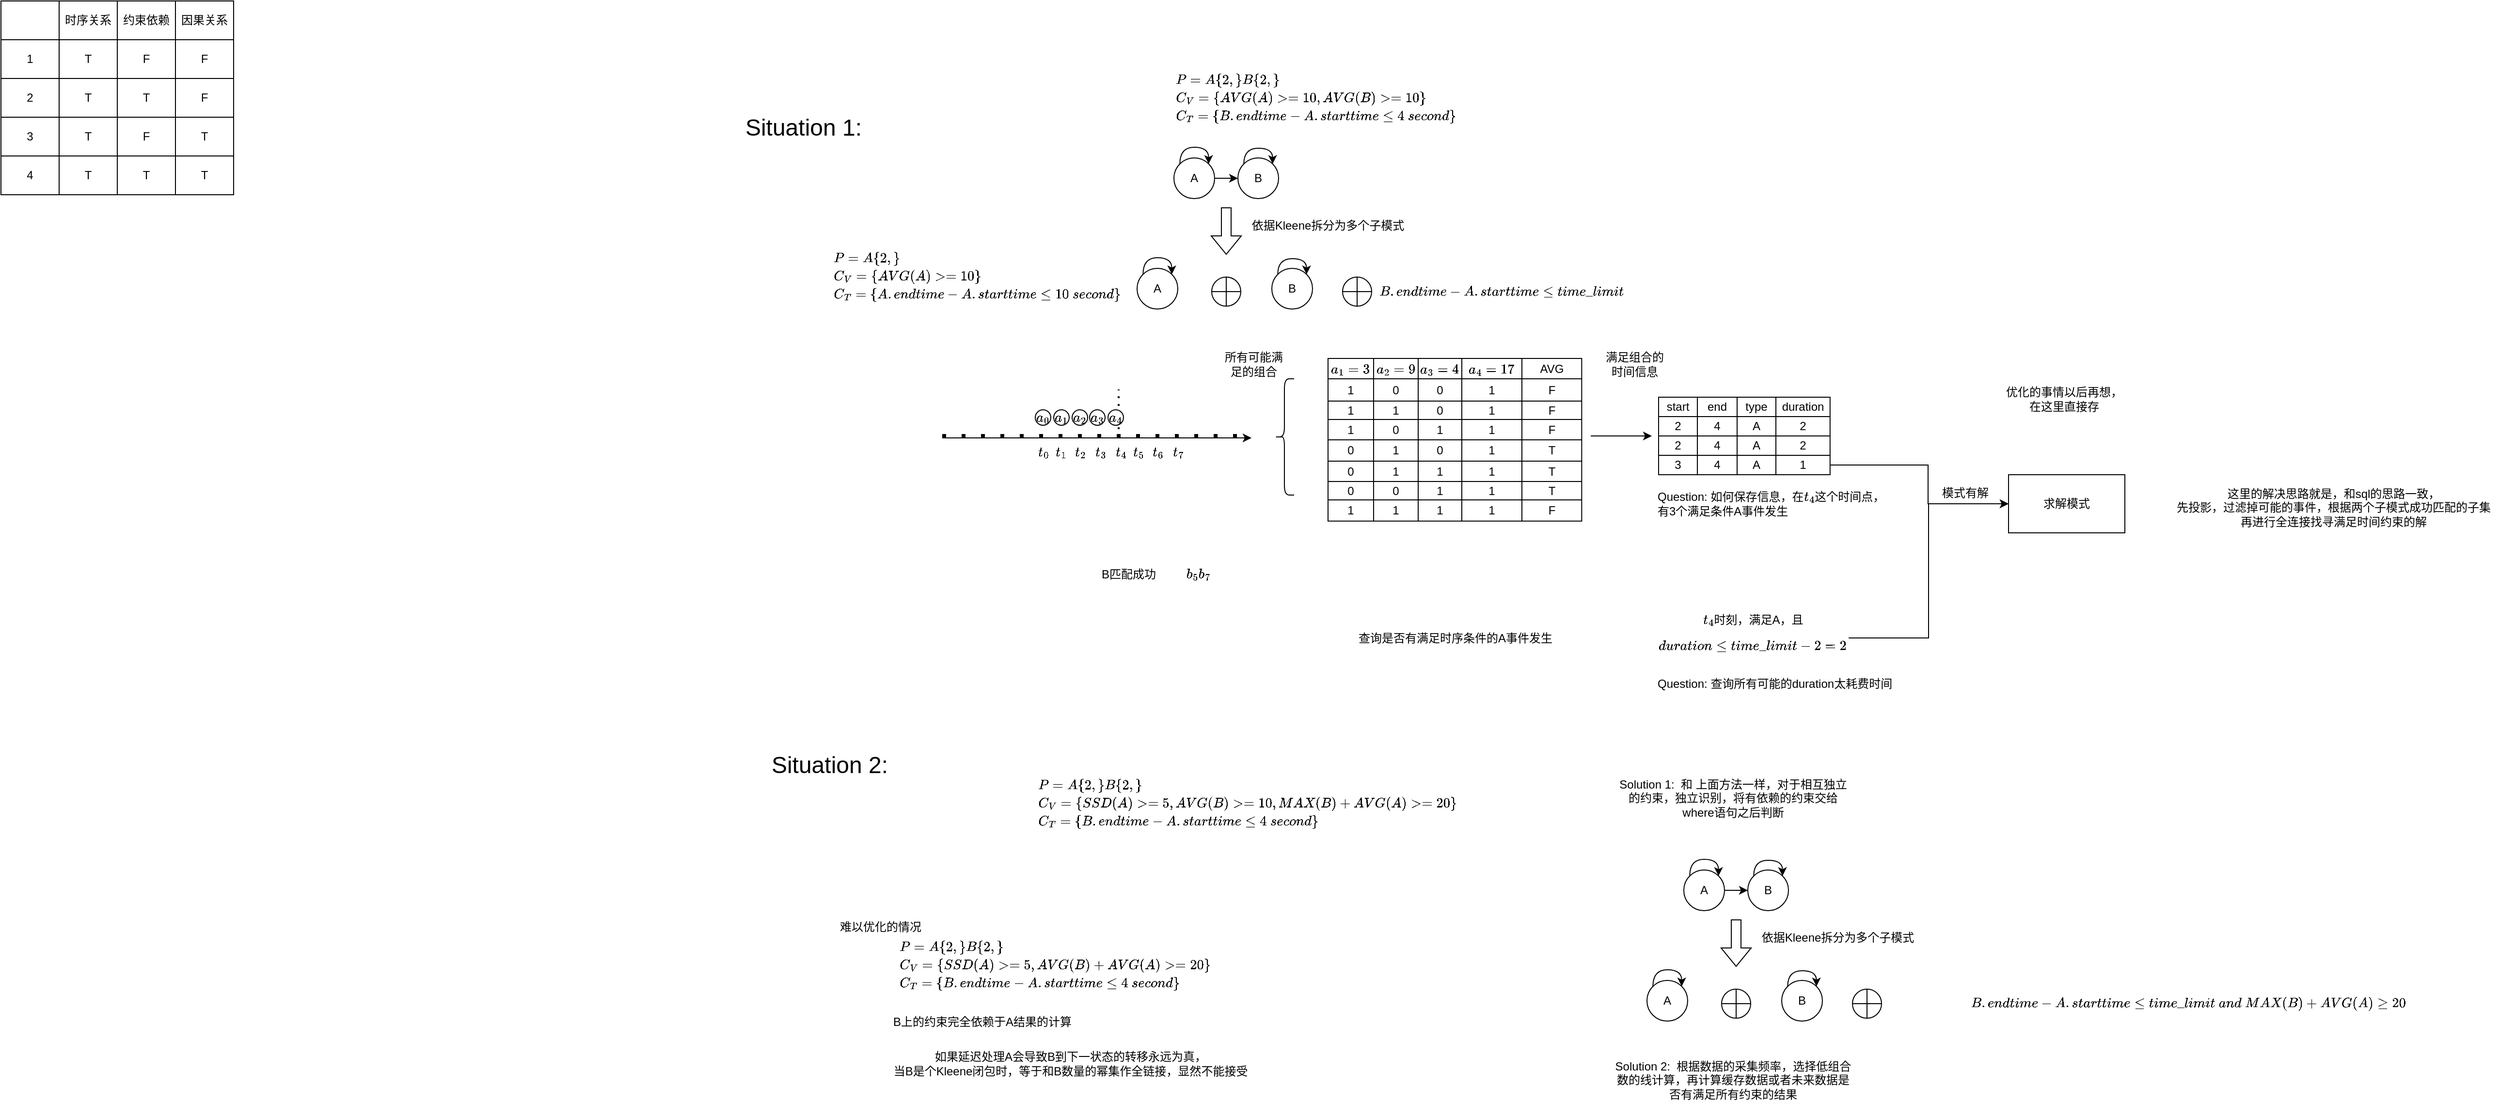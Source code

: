 <mxfile version="24.7.17">
  <diagram name="solution" id="qw6IBQWtgg2uzaBCxlZd">
    <mxGraphModel dx="2230" dy="790" grid="0" gridSize="10" guides="1" tooltips="1" connect="1" arrows="1" fold="1" page="0" pageScale="1" pageWidth="1200" pageHeight="1920" math="1" shadow="0">
      <root>
        <mxCell id="0" />
        <mxCell id="1" parent="0" />
        <mxCell id="yxMzsUbInx-t9ANGKYJj-90" value="" style="shape=table;startSize=0;container=1;collapsible=0;childLayout=tableLayout;" parent="1" vertex="1">
          <mxGeometry x="-740" y="144" width="240" height="200" as="geometry" />
        </mxCell>
        <mxCell id="yxMzsUbInx-t9ANGKYJj-91" value="" style="shape=tableRow;horizontal=0;startSize=0;swimlaneHead=0;swimlaneBody=0;strokeColor=inherit;top=0;left=0;bottom=0;right=0;collapsible=0;dropTarget=0;fillColor=none;points=[[0,0.5],[1,0.5]];portConstraint=eastwest;" parent="yxMzsUbInx-t9ANGKYJj-90" vertex="1">
          <mxGeometry width="240" height="40" as="geometry" />
        </mxCell>
        <mxCell id="yxMzsUbInx-t9ANGKYJj-92" value="" style="shape=partialRectangle;html=1;whiteSpace=wrap;connectable=0;strokeColor=inherit;overflow=hidden;fillColor=none;top=0;left=0;bottom=0;right=0;pointerEvents=1;" parent="yxMzsUbInx-t9ANGKYJj-91" vertex="1">
          <mxGeometry width="60" height="40" as="geometry">
            <mxRectangle width="60" height="40" as="alternateBounds" />
          </mxGeometry>
        </mxCell>
        <mxCell id="yxMzsUbInx-t9ANGKYJj-93" value="时序关系" style="shape=partialRectangle;html=1;whiteSpace=wrap;connectable=0;strokeColor=inherit;overflow=hidden;fillColor=none;top=0;left=0;bottom=0;right=0;pointerEvents=1;" parent="yxMzsUbInx-t9ANGKYJj-91" vertex="1">
          <mxGeometry x="60" width="60" height="40" as="geometry">
            <mxRectangle width="60" height="40" as="alternateBounds" />
          </mxGeometry>
        </mxCell>
        <mxCell id="yxMzsUbInx-t9ANGKYJj-94" value="约束依赖" style="shape=partialRectangle;html=1;whiteSpace=wrap;connectable=0;strokeColor=inherit;overflow=hidden;fillColor=none;top=0;left=0;bottom=0;right=0;pointerEvents=1;" parent="yxMzsUbInx-t9ANGKYJj-91" vertex="1">
          <mxGeometry x="120" width="60" height="40" as="geometry">
            <mxRectangle width="60" height="40" as="alternateBounds" />
          </mxGeometry>
        </mxCell>
        <mxCell id="yxMzsUbInx-t9ANGKYJj-95" value="因果关系" style="shape=partialRectangle;html=1;whiteSpace=wrap;connectable=0;strokeColor=inherit;overflow=hidden;fillColor=none;top=0;left=0;bottom=0;right=0;pointerEvents=1;" parent="yxMzsUbInx-t9ANGKYJj-91" vertex="1">
          <mxGeometry x="180" width="60" height="40" as="geometry">
            <mxRectangle width="60" height="40" as="alternateBounds" />
          </mxGeometry>
        </mxCell>
        <mxCell id="yxMzsUbInx-t9ANGKYJj-96" value="" style="shape=tableRow;horizontal=0;startSize=0;swimlaneHead=0;swimlaneBody=0;strokeColor=inherit;top=0;left=0;bottom=0;right=0;collapsible=0;dropTarget=0;fillColor=none;points=[[0,0.5],[1,0.5]];portConstraint=eastwest;" parent="yxMzsUbInx-t9ANGKYJj-90" vertex="1">
          <mxGeometry y="40" width="240" height="40" as="geometry" />
        </mxCell>
        <mxCell id="yxMzsUbInx-t9ANGKYJj-97" value="1" style="shape=partialRectangle;html=1;whiteSpace=wrap;connectable=0;strokeColor=inherit;overflow=hidden;fillColor=none;top=0;left=0;bottom=0;right=0;pointerEvents=1;" parent="yxMzsUbInx-t9ANGKYJj-96" vertex="1">
          <mxGeometry width="60" height="40" as="geometry">
            <mxRectangle width="60" height="40" as="alternateBounds" />
          </mxGeometry>
        </mxCell>
        <mxCell id="yxMzsUbInx-t9ANGKYJj-98" value="T" style="shape=partialRectangle;html=1;whiteSpace=wrap;connectable=0;strokeColor=inherit;overflow=hidden;fillColor=none;top=0;left=0;bottom=0;right=0;pointerEvents=1;" parent="yxMzsUbInx-t9ANGKYJj-96" vertex="1">
          <mxGeometry x="60" width="60" height="40" as="geometry">
            <mxRectangle width="60" height="40" as="alternateBounds" />
          </mxGeometry>
        </mxCell>
        <mxCell id="yxMzsUbInx-t9ANGKYJj-99" value="F" style="shape=partialRectangle;html=1;whiteSpace=wrap;connectable=0;strokeColor=inherit;overflow=hidden;fillColor=none;top=0;left=0;bottom=0;right=0;pointerEvents=1;" parent="yxMzsUbInx-t9ANGKYJj-96" vertex="1">
          <mxGeometry x="120" width="60" height="40" as="geometry">
            <mxRectangle width="60" height="40" as="alternateBounds" />
          </mxGeometry>
        </mxCell>
        <mxCell id="yxMzsUbInx-t9ANGKYJj-100" value="F" style="shape=partialRectangle;html=1;whiteSpace=wrap;connectable=0;strokeColor=inherit;overflow=hidden;fillColor=none;top=0;left=0;bottom=0;right=0;pointerEvents=1;" parent="yxMzsUbInx-t9ANGKYJj-96" vertex="1">
          <mxGeometry x="180" width="60" height="40" as="geometry">
            <mxRectangle width="60" height="40" as="alternateBounds" />
          </mxGeometry>
        </mxCell>
        <mxCell id="yxMzsUbInx-t9ANGKYJj-101" value="" style="shape=tableRow;horizontal=0;startSize=0;swimlaneHead=0;swimlaneBody=0;strokeColor=inherit;top=0;left=0;bottom=0;right=0;collapsible=0;dropTarget=0;fillColor=none;points=[[0,0.5],[1,0.5]];portConstraint=eastwest;" parent="yxMzsUbInx-t9ANGKYJj-90" vertex="1">
          <mxGeometry y="80" width="240" height="40" as="geometry" />
        </mxCell>
        <mxCell id="yxMzsUbInx-t9ANGKYJj-102" value="2" style="shape=partialRectangle;html=1;whiteSpace=wrap;connectable=0;strokeColor=inherit;overflow=hidden;fillColor=none;top=0;left=0;bottom=0;right=0;pointerEvents=1;" parent="yxMzsUbInx-t9ANGKYJj-101" vertex="1">
          <mxGeometry width="60" height="40" as="geometry">
            <mxRectangle width="60" height="40" as="alternateBounds" />
          </mxGeometry>
        </mxCell>
        <mxCell id="yxMzsUbInx-t9ANGKYJj-103" value="T" style="shape=partialRectangle;html=1;whiteSpace=wrap;connectable=0;strokeColor=inherit;overflow=hidden;fillColor=none;top=0;left=0;bottom=0;right=0;pointerEvents=1;" parent="yxMzsUbInx-t9ANGKYJj-101" vertex="1">
          <mxGeometry x="60" width="60" height="40" as="geometry">
            <mxRectangle width="60" height="40" as="alternateBounds" />
          </mxGeometry>
        </mxCell>
        <mxCell id="yxMzsUbInx-t9ANGKYJj-104" value="T" style="shape=partialRectangle;html=1;whiteSpace=wrap;connectable=0;strokeColor=inherit;overflow=hidden;fillColor=none;top=0;left=0;bottom=0;right=0;pointerEvents=1;" parent="yxMzsUbInx-t9ANGKYJj-101" vertex="1">
          <mxGeometry x="120" width="60" height="40" as="geometry">
            <mxRectangle width="60" height="40" as="alternateBounds" />
          </mxGeometry>
        </mxCell>
        <mxCell id="yxMzsUbInx-t9ANGKYJj-105" value="F" style="shape=partialRectangle;html=1;whiteSpace=wrap;connectable=0;strokeColor=inherit;overflow=hidden;fillColor=none;top=0;left=0;bottom=0;right=0;pointerEvents=1;" parent="yxMzsUbInx-t9ANGKYJj-101" vertex="1">
          <mxGeometry x="180" width="60" height="40" as="geometry">
            <mxRectangle width="60" height="40" as="alternateBounds" />
          </mxGeometry>
        </mxCell>
        <mxCell id="yxMzsUbInx-t9ANGKYJj-106" value="" style="shape=tableRow;horizontal=0;startSize=0;swimlaneHead=0;swimlaneBody=0;strokeColor=inherit;top=0;left=0;bottom=0;right=0;collapsible=0;dropTarget=0;fillColor=none;points=[[0,0.5],[1,0.5]];portConstraint=eastwest;" parent="yxMzsUbInx-t9ANGKYJj-90" vertex="1">
          <mxGeometry y="120" width="240" height="40" as="geometry" />
        </mxCell>
        <mxCell id="yxMzsUbInx-t9ANGKYJj-107" value="3" style="shape=partialRectangle;html=1;whiteSpace=wrap;connectable=0;strokeColor=inherit;overflow=hidden;fillColor=none;top=0;left=0;bottom=0;right=0;pointerEvents=1;" parent="yxMzsUbInx-t9ANGKYJj-106" vertex="1">
          <mxGeometry width="60" height="40" as="geometry">
            <mxRectangle width="60" height="40" as="alternateBounds" />
          </mxGeometry>
        </mxCell>
        <mxCell id="yxMzsUbInx-t9ANGKYJj-108" value="T" style="shape=partialRectangle;html=1;whiteSpace=wrap;connectable=0;strokeColor=inherit;overflow=hidden;fillColor=none;top=0;left=0;bottom=0;right=0;pointerEvents=1;" parent="yxMzsUbInx-t9ANGKYJj-106" vertex="1">
          <mxGeometry x="60" width="60" height="40" as="geometry">
            <mxRectangle width="60" height="40" as="alternateBounds" />
          </mxGeometry>
        </mxCell>
        <mxCell id="yxMzsUbInx-t9ANGKYJj-109" value="F" style="shape=partialRectangle;html=1;whiteSpace=wrap;connectable=0;strokeColor=inherit;overflow=hidden;fillColor=none;top=0;left=0;bottom=0;right=0;pointerEvents=1;" parent="yxMzsUbInx-t9ANGKYJj-106" vertex="1">
          <mxGeometry x="120" width="60" height="40" as="geometry">
            <mxRectangle width="60" height="40" as="alternateBounds" />
          </mxGeometry>
        </mxCell>
        <mxCell id="yxMzsUbInx-t9ANGKYJj-110" value="T" style="shape=partialRectangle;html=1;whiteSpace=wrap;connectable=0;strokeColor=inherit;overflow=hidden;fillColor=none;top=0;left=0;bottom=0;right=0;pointerEvents=1;" parent="yxMzsUbInx-t9ANGKYJj-106" vertex="1">
          <mxGeometry x="180" width="60" height="40" as="geometry">
            <mxRectangle width="60" height="40" as="alternateBounds" />
          </mxGeometry>
        </mxCell>
        <mxCell id="yxMzsUbInx-t9ANGKYJj-111" value="" style="shape=tableRow;horizontal=0;startSize=0;swimlaneHead=0;swimlaneBody=0;strokeColor=inherit;top=0;left=0;bottom=0;right=0;collapsible=0;dropTarget=0;fillColor=none;points=[[0,0.5],[1,0.5]];portConstraint=eastwest;" parent="yxMzsUbInx-t9ANGKYJj-90" vertex="1">
          <mxGeometry y="160" width="240" height="40" as="geometry" />
        </mxCell>
        <mxCell id="yxMzsUbInx-t9ANGKYJj-112" value="4" style="shape=partialRectangle;html=1;whiteSpace=wrap;connectable=0;strokeColor=inherit;overflow=hidden;fillColor=none;top=0;left=0;bottom=0;right=0;pointerEvents=1;" parent="yxMzsUbInx-t9ANGKYJj-111" vertex="1">
          <mxGeometry width="60" height="40" as="geometry">
            <mxRectangle width="60" height="40" as="alternateBounds" />
          </mxGeometry>
        </mxCell>
        <mxCell id="yxMzsUbInx-t9ANGKYJj-113" value="T" style="shape=partialRectangle;html=1;whiteSpace=wrap;connectable=0;strokeColor=inherit;overflow=hidden;fillColor=none;top=0;left=0;bottom=0;right=0;pointerEvents=1;" parent="yxMzsUbInx-t9ANGKYJj-111" vertex="1">
          <mxGeometry x="60" width="60" height="40" as="geometry">
            <mxRectangle width="60" height="40" as="alternateBounds" />
          </mxGeometry>
        </mxCell>
        <mxCell id="yxMzsUbInx-t9ANGKYJj-114" value="T" style="shape=partialRectangle;html=1;whiteSpace=wrap;connectable=0;strokeColor=inherit;overflow=hidden;fillColor=none;top=0;left=0;bottom=0;right=0;pointerEvents=1;" parent="yxMzsUbInx-t9ANGKYJj-111" vertex="1">
          <mxGeometry x="120" width="60" height="40" as="geometry">
            <mxRectangle width="60" height="40" as="alternateBounds" />
          </mxGeometry>
        </mxCell>
        <mxCell id="yxMzsUbInx-t9ANGKYJj-115" value="T" style="shape=partialRectangle;html=1;whiteSpace=wrap;connectable=0;strokeColor=inherit;overflow=hidden;fillColor=none;top=0;left=0;bottom=0;right=0;pointerEvents=1;" parent="yxMzsUbInx-t9ANGKYJj-111" vertex="1">
          <mxGeometry x="180" width="60" height="40" as="geometry">
            <mxRectangle width="60" height="40" as="alternateBounds" />
          </mxGeometry>
        </mxCell>
        <mxCell id="yxMzsUbInx-t9ANGKYJj-124" value="" style="edgeStyle=orthogonalEdgeStyle;rounded=0;orthogonalLoop=1;jettySize=auto;html=1;" parent="1" source="yxMzsUbInx-t9ANGKYJj-118" target="yxMzsUbInx-t9ANGKYJj-123" edge="1">
          <mxGeometry relative="1" as="geometry" />
        </mxCell>
        <mxCell id="yxMzsUbInx-t9ANGKYJj-118" value="A" style="ellipse;whiteSpace=wrap;html=1;aspect=fixed;" parent="1" vertex="1">
          <mxGeometry x="470" y="306.01" width="42" height="42" as="geometry" />
        </mxCell>
        <mxCell id="yxMzsUbInx-t9ANGKYJj-121" style="edgeStyle=orthogonalEdgeStyle;rounded=0;orthogonalLoop=1;jettySize=auto;html=1;exitX=0;exitY=0;exitDx=0;exitDy=0;entryX=1;entryY=0;entryDx=0;entryDy=0;curved=1;" parent="1" source="yxMzsUbInx-t9ANGKYJj-118" target="yxMzsUbInx-t9ANGKYJj-118" edge="1">
          <mxGeometry relative="1" as="geometry">
            <Array as="points">
              <mxPoint x="476" y="295.01" />
              <mxPoint x="506" y="295.01" />
            </Array>
          </mxGeometry>
        </mxCell>
        <mxCell id="yxMzsUbInx-t9ANGKYJj-123" value="B" style="ellipse;whiteSpace=wrap;html=1;aspect=fixed;" parent="1" vertex="1">
          <mxGeometry x="536" y="306.01" width="42" height="42" as="geometry" />
        </mxCell>
        <mxCell id="yxMzsUbInx-t9ANGKYJj-125" style="edgeStyle=orthogonalEdgeStyle;rounded=0;orthogonalLoop=1;jettySize=auto;html=1;exitX=0;exitY=0;exitDx=0;exitDy=0;entryX=1;entryY=0;entryDx=0;entryDy=0;curved=1;" parent="1" source="yxMzsUbInx-t9ANGKYJj-123" target="yxMzsUbInx-t9ANGKYJj-123" edge="1">
          <mxGeometry relative="1" as="geometry">
            <Array as="points">
              <mxPoint x="542" y="296.01" />
              <mxPoint x="572" y="296.01" />
            </Array>
          </mxGeometry>
        </mxCell>
        <mxCell id="yxMzsUbInx-t9ANGKYJj-126" value="&lt;font style=&quot;font-size: 24px;&quot;&gt;Situation 1:&lt;/font&gt;" style="text;html=1;align=center;verticalAlign=middle;whiteSpace=wrap;rounded=0;" parent="1" vertex="1">
          <mxGeometry x="5" y="206" width="166" height="138" as="geometry" />
        </mxCell>
        <mxCell id="yxMzsUbInx-t9ANGKYJj-128" value="A" style="ellipse;whiteSpace=wrap;html=1;aspect=fixed;" parent="1" vertex="1">
          <mxGeometry x="432" y="419.99" width="42" height="42" as="geometry" />
        </mxCell>
        <mxCell id="yxMzsUbInx-t9ANGKYJj-129" style="edgeStyle=orthogonalEdgeStyle;rounded=0;orthogonalLoop=1;jettySize=auto;html=1;exitX=0;exitY=0;exitDx=0;exitDy=0;entryX=1;entryY=0;entryDx=0;entryDy=0;curved=1;" parent="1" source="yxMzsUbInx-t9ANGKYJj-128" target="yxMzsUbInx-t9ANGKYJj-128" edge="1">
          <mxGeometry relative="1" as="geometry">
            <Array as="points">
              <mxPoint x="438" y="408.99" />
              <mxPoint x="468" y="408.99" />
            </Array>
          </mxGeometry>
        </mxCell>
        <mxCell id="yxMzsUbInx-t9ANGKYJj-130" value="B" style="ellipse;whiteSpace=wrap;html=1;aspect=fixed;" parent="1" vertex="1">
          <mxGeometry x="571" y="419.99" width="42" height="42" as="geometry" />
        </mxCell>
        <mxCell id="yxMzsUbInx-t9ANGKYJj-131" style="edgeStyle=orthogonalEdgeStyle;rounded=0;orthogonalLoop=1;jettySize=auto;html=1;exitX=0;exitY=0;exitDx=0;exitDy=0;entryX=1;entryY=0;entryDx=0;entryDy=0;curved=1;" parent="1" source="yxMzsUbInx-t9ANGKYJj-130" target="yxMzsUbInx-t9ANGKYJj-130" edge="1">
          <mxGeometry relative="1" as="geometry">
            <Array as="points">
              <mxPoint x="577" y="409.99" />
              <mxPoint x="607" y="409.99" />
            </Array>
          </mxGeometry>
        </mxCell>
        <mxCell id="yxMzsUbInx-t9ANGKYJj-132" value="" style="shape=flexArrow;endArrow=classic;html=1;rounded=0;" parent="1" edge="1">
          <mxGeometry width="50" height="50" relative="1" as="geometry">
            <mxPoint x="524" y="357" as="sourcePoint" />
            <mxPoint x="524" y="406" as="targetPoint" />
          </mxGeometry>
        </mxCell>
        <mxCell id="yxMzsUbInx-t9ANGKYJj-133" value="依据Kleene拆分为多个子模式" style="text;html=1;align=center;verticalAlign=middle;whiteSpace=wrap;rounded=0;" parent="1" vertex="1">
          <mxGeometry x="546" y="361" width="166" height="30" as="geometry" />
        </mxCell>
        <mxCell id="yxMzsUbInx-t9ANGKYJj-134" value="$$B.endtime - A.starttime \leq time\_limit$$" style="text;html=1;align=center;verticalAlign=middle;whiteSpace=wrap;rounded=0;" parent="1" vertex="1">
          <mxGeometry x="712" y="429.02" width="192" height="30" as="geometry" />
        </mxCell>
        <mxCell id="yxMzsUbInx-t9ANGKYJj-136" value="" style="verticalLabelPosition=bottom;verticalAlign=top;html=1;shape=mxgraph.flowchart.summing_function;" parent="1" vertex="1">
          <mxGeometry x="509" y="429.02" width="30" height="30" as="geometry" />
        </mxCell>
        <mxCell id="yxMzsUbInx-t9ANGKYJj-137" value="" style="verticalLabelPosition=bottom;verticalAlign=top;html=1;shape=mxgraph.flowchart.summing_function;" parent="1" vertex="1">
          <mxGeometry x="644" y="429.02" width="30" height="30" as="geometry" />
        </mxCell>
        <mxCell id="yxMzsUbInx-t9ANGKYJj-140" value="" style="group" parent="1" vertex="1" connectable="0">
          <mxGeometry x="231" y="593" width="319" height="2" as="geometry" />
        </mxCell>
        <mxCell id="yxMzsUbInx-t9ANGKYJj-138" value="" style="endArrow=classic;html=1;rounded=0;" parent="yxMzsUbInx-t9ANGKYJj-140" edge="1">
          <mxGeometry width="50" height="50" relative="1" as="geometry">
            <mxPoint y="2" as="sourcePoint" />
            <mxPoint x="319" y="2" as="targetPoint" />
          </mxGeometry>
        </mxCell>
        <mxCell id="yxMzsUbInx-t9ANGKYJj-139" value="" style="endArrow=none;dashed=1;html=1;strokeWidth=4;rounded=0;dashPattern=1 4;" parent="yxMzsUbInx-t9ANGKYJj-140" edge="1">
          <mxGeometry width="50" height="50" relative="1" as="geometry">
            <mxPoint as="sourcePoint" />
            <mxPoint x="319" as="targetPoint" />
          </mxGeometry>
        </mxCell>
        <mxCell id="yxMzsUbInx-t9ANGKYJj-141" value="`t_{0}`" style="text;html=1;align=center;verticalAlign=middle;whiteSpace=wrap;rounded=0;" parent="1" vertex="1">
          <mxGeometry x="327" y="595" width="18" height="30" as="geometry" />
        </mxCell>
        <mxCell id="yxMzsUbInx-t9ANGKYJj-142" value="`t_1`" style="text;html=1;align=center;verticalAlign=middle;whiteSpace=wrap;rounded=0;" parent="1" vertex="1">
          <mxGeometry x="345" y="595" width="18" height="30" as="geometry" />
        </mxCell>
        <mxCell id="yxMzsUbInx-t9ANGKYJj-143" value="`t_2`" style="text;html=1;align=center;verticalAlign=middle;whiteSpace=wrap;rounded=0;" parent="1" vertex="1">
          <mxGeometry x="365" y="595" width="18" height="30" as="geometry" />
        </mxCell>
        <mxCell id="yxMzsUbInx-t9ANGKYJj-144" value="`t_3`" style="text;html=1;align=center;verticalAlign=middle;whiteSpace=wrap;rounded=0;" parent="1" vertex="1">
          <mxGeometry x="386" y="595" width="18" height="30" as="geometry" />
        </mxCell>
        <mxCell id="yxMzsUbInx-t9ANGKYJj-145" value="&lt;b&gt;`t_{4}`&lt;/b&gt;" style="text;html=1;align=center;verticalAlign=middle;whiteSpace=wrap;rounded=0;" parent="1" vertex="1">
          <mxGeometry x="407" y="595" width="18" height="30" as="geometry" />
        </mxCell>
        <mxCell id="yxMzsUbInx-t9ANGKYJj-146" value="`t_5`" style="text;html=1;align=center;verticalAlign=middle;whiteSpace=wrap;rounded=0;" parent="1" vertex="1">
          <mxGeometry x="425" y="595" width="18" height="30" as="geometry" />
        </mxCell>
        <mxCell id="yxMzsUbInx-t9ANGKYJj-147" value="`t_6`" style="text;html=1;align=center;verticalAlign=middle;whiteSpace=wrap;rounded=0;" parent="1" vertex="1">
          <mxGeometry x="445" y="595" width="18" height="30" as="geometry" />
        </mxCell>
        <mxCell id="yxMzsUbInx-t9ANGKYJj-148" value="`t_7`" style="text;html=1;align=center;verticalAlign=middle;whiteSpace=wrap;rounded=0;" parent="1" vertex="1">
          <mxGeometry x="466" y="595" width="18" height="30" as="geometry" />
        </mxCell>
        <mxCell id="yxMzsUbInx-t9ANGKYJj-149" value="" style="endArrow=none;dashed=1;html=1;dashPattern=1 3;strokeWidth=2;rounded=0;" parent="1" edge="1">
          <mxGeometry width="50" height="50" relative="1" as="geometry">
            <mxPoint x="413" y="594" as="sourcePoint" />
            <mxPoint x="413" y="545" as="targetPoint" />
          </mxGeometry>
        </mxCell>
        <mxCell id="yxMzsUbInx-t9ANGKYJj-152" value="$$\begin{align}&amp;amp; P = A\{2,\} B\{2,\} \\&amp;amp; C_V = \{AVG(A) &amp;gt;= 10, AVG(B) &amp;gt;= 10\} \\&amp;amp; C_T = \{B.endtime - A.starttime \leq 4\ second\} \end{align}$$" style="text;html=1;align=center;verticalAlign=middle;resizable=0;points=[];autosize=1;strokeColor=none;fillColor=none;" parent="1" vertex="1">
          <mxGeometry x="230" y="231" width="771" height="26" as="geometry" />
        </mxCell>
        <mxCell id="yxMzsUbInx-t9ANGKYJj-155" value="$$\begin{align}&amp;amp; P = A\{2,\} \\&amp;amp; C_V = \{AVG(A) &amp;gt;= 10\} \\&amp;amp; C_T = \{A.endtime - A.starttime \leq 10\ second\} \end{align}$$" style="text;html=1;align=center;verticalAlign=middle;resizable=0;points=[];autosize=1;strokeColor=none;fillColor=none;" parent="1" vertex="1">
          <mxGeometry x="-64" y="415" width="661" height="26" as="geometry" />
        </mxCell>
        <mxCell id="yxMzsUbInx-t9ANGKYJj-158" value="`a_0`" style="ellipse;whiteSpace=wrap;html=1;aspect=fixed;" parent="1" vertex="1">
          <mxGeometry x="327" y="566" width="16" height="16" as="geometry" />
        </mxCell>
        <mxCell id="yxMzsUbInx-t9ANGKYJj-159" value="`a_1`" style="ellipse;whiteSpace=wrap;html=1;aspect=fixed;" parent="1" vertex="1">
          <mxGeometry x="346" y="566" width="16" height="16" as="geometry" />
        </mxCell>
        <mxCell id="yxMzsUbInx-t9ANGKYJj-160" value="`a_2`" style="ellipse;whiteSpace=wrap;html=1;aspect=fixed;" parent="1" vertex="1">
          <mxGeometry x="365" y="566" width="16" height="16" as="geometry" />
        </mxCell>
        <mxCell id="yxMzsUbInx-t9ANGKYJj-161" value="`a_3`" style="ellipse;whiteSpace=wrap;html=1;aspect=fixed;" parent="1" vertex="1">
          <mxGeometry x="383" y="566" width="16" height="16" as="geometry" />
        </mxCell>
        <mxCell id="yxMzsUbInx-t9ANGKYJj-162" value="`a_4`" style="ellipse;whiteSpace=wrap;html=1;aspect=fixed;" parent="1" vertex="1">
          <mxGeometry x="402" y="566" width="16" height="16" as="geometry" />
        </mxCell>
        <mxCell id="yxMzsUbInx-t9ANGKYJj-163" value="" style="shape=curlyBracket;whiteSpace=wrap;html=1;rounded=1;labelPosition=left;verticalLabelPosition=middle;align=right;verticalAlign=middle;" parent="1" vertex="1">
          <mxGeometry x="574" y="534" width="20" height="120" as="geometry" />
        </mxCell>
        <mxCell id="yxMzsUbInx-t9ANGKYJj-165" value="" style="shape=table;startSize=0;container=1;collapsible=0;childLayout=tableLayout;" parent="1" vertex="1">
          <mxGeometry x="629" y="513" width="261.683" height="167.878" as="geometry" />
        </mxCell>
        <mxCell id="yxMzsUbInx-t9ANGKYJj-166" value="" style="shape=tableRow;horizontal=0;startSize=0;swimlaneHead=0;swimlaneBody=0;strokeColor=inherit;top=0;left=0;bottom=0;right=0;collapsible=0;dropTarget=0;fillColor=none;points=[[0,0.5],[1,0.5]];portConstraint=eastwest;" parent="yxMzsUbInx-t9ANGKYJj-165" vertex="1">
          <mxGeometry width="261.683" height="21" as="geometry" />
        </mxCell>
        <mxCell id="yxMzsUbInx-t9ANGKYJj-167" value="`a_1=3`" style="shape=partialRectangle;html=1;whiteSpace=wrap;connectable=0;strokeColor=inherit;overflow=hidden;fillColor=none;top=0;left=0;bottom=0;right=0;pointerEvents=1;" parent="yxMzsUbInx-t9ANGKYJj-166" vertex="1">
          <mxGeometry width="47" height="21" as="geometry">
            <mxRectangle width="47" height="21" as="alternateBounds" />
          </mxGeometry>
        </mxCell>
        <mxCell id="yxMzsUbInx-t9ANGKYJj-168" value="`a_2=9`" style="shape=partialRectangle;html=1;whiteSpace=wrap;connectable=0;strokeColor=inherit;overflow=hidden;fillColor=none;top=0;left=0;bottom=0;right=0;pointerEvents=1;" parent="yxMzsUbInx-t9ANGKYJj-166" vertex="1">
          <mxGeometry x="47" width="46" height="21" as="geometry">
            <mxRectangle width="46" height="21" as="alternateBounds" />
          </mxGeometry>
        </mxCell>
        <mxCell id="yxMzsUbInx-t9ANGKYJj-169" value="`a_3=4`" style="shape=partialRectangle;html=1;whiteSpace=wrap;connectable=0;strokeColor=inherit;overflow=hidden;fillColor=none;top=0;left=0;bottom=0;right=0;pointerEvents=1;" parent="yxMzsUbInx-t9ANGKYJj-166" vertex="1">
          <mxGeometry x="93" width="45" height="21" as="geometry">
            <mxRectangle width="45" height="21" as="alternateBounds" />
          </mxGeometry>
        </mxCell>
        <mxCell id="yxMzsUbInx-t9ANGKYJj-170" value="`a_4=17`" style="shape=partialRectangle;html=1;whiteSpace=wrap;connectable=0;strokeColor=inherit;overflow=hidden;fillColor=none;top=0;left=0;bottom=0;right=0;pointerEvents=1;" parent="yxMzsUbInx-t9ANGKYJj-166" vertex="1">
          <mxGeometry x="138" width="62" height="21" as="geometry">
            <mxRectangle width="62" height="21" as="alternateBounds" />
          </mxGeometry>
        </mxCell>
        <mxCell id="yxMzsUbInx-t9ANGKYJj-214" value="AVG" style="shape=partialRectangle;html=1;whiteSpace=wrap;connectable=0;strokeColor=inherit;overflow=hidden;fillColor=none;top=0;left=0;bottom=0;right=0;pointerEvents=1;" parent="yxMzsUbInx-t9ANGKYJj-166" vertex="1">
          <mxGeometry x="200" width="62" height="21" as="geometry">
            <mxRectangle width="62" height="21" as="alternateBounds" />
          </mxGeometry>
        </mxCell>
        <mxCell id="yxMzsUbInx-t9ANGKYJj-171" value="" style="shape=tableRow;horizontal=0;startSize=0;swimlaneHead=0;swimlaneBody=0;strokeColor=inherit;top=0;left=0;bottom=0;right=0;collapsible=0;dropTarget=0;fillColor=none;points=[[0,0.5],[1,0.5]];portConstraint=eastwest;" parent="yxMzsUbInx-t9ANGKYJj-165" vertex="1">
          <mxGeometry y="21" width="261.683" height="23" as="geometry" />
        </mxCell>
        <mxCell id="yxMzsUbInx-t9ANGKYJj-172" value="1" style="shape=partialRectangle;html=1;whiteSpace=wrap;connectable=0;strokeColor=inherit;overflow=hidden;fillColor=none;top=0;left=0;bottom=0;right=0;pointerEvents=1;" parent="yxMzsUbInx-t9ANGKYJj-171" vertex="1">
          <mxGeometry width="47" height="23" as="geometry">
            <mxRectangle width="47" height="23" as="alternateBounds" />
          </mxGeometry>
        </mxCell>
        <mxCell id="yxMzsUbInx-t9ANGKYJj-173" value="0" style="shape=partialRectangle;html=1;whiteSpace=wrap;connectable=0;strokeColor=inherit;overflow=hidden;fillColor=none;top=0;left=0;bottom=0;right=0;pointerEvents=1;" parent="yxMzsUbInx-t9ANGKYJj-171" vertex="1">
          <mxGeometry x="47" width="46" height="23" as="geometry">
            <mxRectangle width="46" height="23" as="alternateBounds" />
          </mxGeometry>
        </mxCell>
        <mxCell id="yxMzsUbInx-t9ANGKYJj-174" value="0" style="shape=partialRectangle;html=1;whiteSpace=wrap;connectable=0;strokeColor=inherit;overflow=hidden;fillColor=none;top=0;left=0;bottom=0;right=0;pointerEvents=1;" parent="yxMzsUbInx-t9ANGKYJj-171" vertex="1">
          <mxGeometry x="93" width="45" height="23" as="geometry">
            <mxRectangle width="45" height="23" as="alternateBounds" />
          </mxGeometry>
        </mxCell>
        <mxCell id="yxMzsUbInx-t9ANGKYJj-175" value="1" style="shape=partialRectangle;html=1;whiteSpace=wrap;connectable=0;strokeColor=inherit;overflow=hidden;fillColor=none;top=0;left=0;bottom=0;right=0;pointerEvents=1;" parent="yxMzsUbInx-t9ANGKYJj-171" vertex="1">
          <mxGeometry x="138" width="62" height="23" as="geometry">
            <mxRectangle width="62" height="23" as="alternateBounds" />
          </mxGeometry>
        </mxCell>
        <mxCell id="yxMzsUbInx-t9ANGKYJj-215" value="F" style="shape=partialRectangle;html=1;whiteSpace=wrap;connectable=0;strokeColor=inherit;overflow=hidden;fillColor=none;top=0;left=0;bottom=0;right=0;pointerEvents=1;" parent="yxMzsUbInx-t9ANGKYJj-171" vertex="1">
          <mxGeometry x="200" width="62" height="23" as="geometry">
            <mxRectangle width="62" height="23" as="alternateBounds" />
          </mxGeometry>
        </mxCell>
        <mxCell id="yxMzsUbInx-t9ANGKYJj-176" value="" style="shape=tableRow;horizontal=0;startSize=0;swimlaneHead=0;swimlaneBody=0;strokeColor=inherit;top=0;left=0;bottom=0;right=0;collapsible=0;dropTarget=0;fillColor=none;points=[[0,0.5],[1,0.5]];portConstraint=eastwest;" parent="yxMzsUbInx-t9ANGKYJj-165" vertex="1">
          <mxGeometry y="44" width="261.683" height="19" as="geometry" />
        </mxCell>
        <mxCell id="yxMzsUbInx-t9ANGKYJj-177" value="1" style="shape=partialRectangle;html=1;whiteSpace=wrap;connectable=0;strokeColor=inherit;overflow=hidden;fillColor=none;top=0;left=0;bottom=0;right=0;pointerEvents=1;" parent="yxMzsUbInx-t9ANGKYJj-176" vertex="1">
          <mxGeometry width="47" height="19" as="geometry">
            <mxRectangle width="47" height="19" as="alternateBounds" />
          </mxGeometry>
        </mxCell>
        <mxCell id="yxMzsUbInx-t9ANGKYJj-178" value="1" style="shape=partialRectangle;html=1;whiteSpace=wrap;connectable=0;strokeColor=inherit;overflow=hidden;fillColor=none;top=0;left=0;bottom=0;right=0;pointerEvents=1;" parent="yxMzsUbInx-t9ANGKYJj-176" vertex="1">
          <mxGeometry x="47" width="46" height="19" as="geometry">
            <mxRectangle width="46" height="19" as="alternateBounds" />
          </mxGeometry>
        </mxCell>
        <mxCell id="yxMzsUbInx-t9ANGKYJj-179" value="0" style="shape=partialRectangle;html=1;whiteSpace=wrap;connectable=0;strokeColor=inherit;overflow=hidden;fillColor=none;top=0;left=0;bottom=0;right=0;pointerEvents=1;" parent="yxMzsUbInx-t9ANGKYJj-176" vertex="1">
          <mxGeometry x="93" width="45" height="19" as="geometry">
            <mxRectangle width="45" height="19" as="alternateBounds" />
          </mxGeometry>
        </mxCell>
        <mxCell id="yxMzsUbInx-t9ANGKYJj-180" value="1" style="shape=partialRectangle;html=1;whiteSpace=wrap;connectable=0;strokeColor=inherit;overflow=hidden;fillColor=none;top=0;left=0;bottom=0;right=0;pointerEvents=1;" parent="yxMzsUbInx-t9ANGKYJj-176" vertex="1">
          <mxGeometry x="138" width="62" height="19" as="geometry">
            <mxRectangle width="62" height="19" as="alternateBounds" />
          </mxGeometry>
        </mxCell>
        <mxCell id="yxMzsUbInx-t9ANGKYJj-216" value="F" style="shape=partialRectangle;html=1;whiteSpace=wrap;connectable=0;strokeColor=inherit;overflow=hidden;fillColor=none;top=0;left=0;bottom=0;right=0;pointerEvents=1;" parent="yxMzsUbInx-t9ANGKYJj-176" vertex="1">
          <mxGeometry x="200" width="62" height="19" as="geometry">
            <mxRectangle width="62" height="19" as="alternateBounds" />
          </mxGeometry>
        </mxCell>
        <mxCell id="yxMzsUbInx-t9ANGKYJj-181" value="" style="shape=tableRow;horizontal=0;startSize=0;swimlaneHead=0;swimlaneBody=0;strokeColor=inherit;top=0;left=0;bottom=0;right=0;collapsible=0;dropTarget=0;fillColor=none;points=[[0,0.5],[1,0.5]];portConstraint=eastwest;" parent="yxMzsUbInx-t9ANGKYJj-165" vertex="1">
          <mxGeometry y="63" width="261.683" height="21" as="geometry" />
        </mxCell>
        <mxCell id="yxMzsUbInx-t9ANGKYJj-182" value="1" style="shape=partialRectangle;html=1;whiteSpace=wrap;connectable=0;strokeColor=inherit;overflow=hidden;fillColor=none;top=0;left=0;bottom=0;right=0;pointerEvents=1;" parent="yxMzsUbInx-t9ANGKYJj-181" vertex="1">
          <mxGeometry width="47" height="21" as="geometry">
            <mxRectangle width="47" height="21" as="alternateBounds" />
          </mxGeometry>
        </mxCell>
        <mxCell id="yxMzsUbInx-t9ANGKYJj-183" value="0" style="shape=partialRectangle;html=1;whiteSpace=wrap;connectable=0;strokeColor=inherit;overflow=hidden;fillColor=none;top=0;left=0;bottom=0;right=0;pointerEvents=1;" parent="yxMzsUbInx-t9ANGKYJj-181" vertex="1">
          <mxGeometry x="47" width="46" height="21" as="geometry">
            <mxRectangle width="46" height="21" as="alternateBounds" />
          </mxGeometry>
        </mxCell>
        <mxCell id="yxMzsUbInx-t9ANGKYJj-184" value="1" style="shape=partialRectangle;html=1;whiteSpace=wrap;connectable=0;strokeColor=inherit;overflow=hidden;fillColor=none;top=0;left=0;bottom=0;right=0;pointerEvents=1;" parent="yxMzsUbInx-t9ANGKYJj-181" vertex="1">
          <mxGeometry x="93" width="45" height="21" as="geometry">
            <mxRectangle width="45" height="21" as="alternateBounds" />
          </mxGeometry>
        </mxCell>
        <mxCell id="yxMzsUbInx-t9ANGKYJj-185" value="1" style="shape=partialRectangle;html=1;whiteSpace=wrap;connectable=0;strokeColor=inherit;overflow=hidden;fillColor=none;top=0;left=0;bottom=0;right=0;pointerEvents=1;" parent="yxMzsUbInx-t9ANGKYJj-181" vertex="1">
          <mxGeometry x="138" width="62" height="21" as="geometry">
            <mxRectangle width="62" height="21" as="alternateBounds" />
          </mxGeometry>
        </mxCell>
        <mxCell id="yxMzsUbInx-t9ANGKYJj-217" value="F" style="shape=partialRectangle;html=1;whiteSpace=wrap;connectable=0;strokeColor=inherit;overflow=hidden;fillColor=none;top=0;left=0;bottom=0;right=0;pointerEvents=1;" parent="yxMzsUbInx-t9ANGKYJj-181" vertex="1">
          <mxGeometry x="200" width="62" height="21" as="geometry">
            <mxRectangle width="62" height="21" as="alternateBounds" />
          </mxGeometry>
        </mxCell>
        <mxCell id="yxMzsUbInx-t9ANGKYJj-186" value="" style="shape=tableRow;horizontal=0;startSize=0;swimlaneHead=0;swimlaneBody=0;strokeColor=inherit;top=0;left=0;bottom=0;right=0;collapsible=0;dropTarget=0;fillColor=none;points=[[0,0.5],[1,0.5]];portConstraint=eastwest;" parent="yxMzsUbInx-t9ANGKYJj-165" vertex="1">
          <mxGeometry y="84" width="261.683" height="22" as="geometry" />
        </mxCell>
        <mxCell id="yxMzsUbInx-t9ANGKYJj-187" value="0" style="shape=partialRectangle;html=1;whiteSpace=wrap;connectable=0;strokeColor=inherit;overflow=hidden;fillColor=none;top=0;left=0;bottom=0;right=0;pointerEvents=1;" parent="yxMzsUbInx-t9ANGKYJj-186" vertex="1">
          <mxGeometry width="47" height="22" as="geometry">
            <mxRectangle width="47" height="22" as="alternateBounds" />
          </mxGeometry>
        </mxCell>
        <mxCell id="yxMzsUbInx-t9ANGKYJj-188" value="1" style="shape=partialRectangle;html=1;whiteSpace=wrap;connectable=0;strokeColor=inherit;overflow=hidden;fillColor=none;top=0;left=0;bottom=0;right=0;pointerEvents=1;" parent="yxMzsUbInx-t9ANGKYJj-186" vertex="1">
          <mxGeometry x="47" width="46" height="22" as="geometry">
            <mxRectangle width="46" height="22" as="alternateBounds" />
          </mxGeometry>
        </mxCell>
        <mxCell id="yxMzsUbInx-t9ANGKYJj-189" value="0" style="shape=partialRectangle;html=1;whiteSpace=wrap;connectable=0;strokeColor=inherit;overflow=hidden;fillColor=none;top=0;left=0;bottom=0;right=0;pointerEvents=1;" parent="yxMzsUbInx-t9ANGKYJj-186" vertex="1">
          <mxGeometry x="93" width="45" height="22" as="geometry">
            <mxRectangle width="45" height="22" as="alternateBounds" />
          </mxGeometry>
        </mxCell>
        <mxCell id="yxMzsUbInx-t9ANGKYJj-190" value="1" style="shape=partialRectangle;html=1;whiteSpace=wrap;connectable=0;strokeColor=inherit;overflow=hidden;fillColor=none;top=0;left=0;bottom=0;right=0;pointerEvents=1;" parent="yxMzsUbInx-t9ANGKYJj-186" vertex="1">
          <mxGeometry x="138" width="62" height="22" as="geometry">
            <mxRectangle width="62" height="22" as="alternateBounds" />
          </mxGeometry>
        </mxCell>
        <mxCell id="yxMzsUbInx-t9ANGKYJj-218" value="T" style="shape=partialRectangle;html=1;whiteSpace=wrap;connectable=0;strokeColor=inherit;overflow=hidden;fillColor=none;top=0;left=0;bottom=0;right=0;pointerEvents=1;" parent="yxMzsUbInx-t9ANGKYJj-186" vertex="1">
          <mxGeometry x="200" width="62" height="22" as="geometry">
            <mxRectangle width="62" height="22" as="alternateBounds" />
          </mxGeometry>
        </mxCell>
        <mxCell id="yxMzsUbInx-t9ANGKYJj-191" value="" style="shape=tableRow;horizontal=0;startSize=0;swimlaneHead=0;swimlaneBody=0;strokeColor=inherit;top=0;left=0;bottom=0;right=0;collapsible=0;dropTarget=0;fillColor=none;points=[[0,0.5],[1,0.5]];portConstraint=eastwest;" parent="yxMzsUbInx-t9ANGKYJj-165" vertex="1">
          <mxGeometry y="106" width="261.683" height="21" as="geometry" />
        </mxCell>
        <mxCell id="yxMzsUbInx-t9ANGKYJj-192" value="0" style="shape=partialRectangle;html=1;whiteSpace=wrap;connectable=0;strokeColor=inherit;overflow=hidden;fillColor=none;top=0;left=0;bottom=0;right=0;pointerEvents=1;" parent="yxMzsUbInx-t9ANGKYJj-191" vertex="1">
          <mxGeometry width="47" height="21" as="geometry">
            <mxRectangle width="47" height="21" as="alternateBounds" />
          </mxGeometry>
        </mxCell>
        <mxCell id="yxMzsUbInx-t9ANGKYJj-193" value="1" style="shape=partialRectangle;html=1;whiteSpace=wrap;connectable=0;strokeColor=inherit;overflow=hidden;fillColor=none;top=0;left=0;bottom=0;right=0;pointerEvents=1;" parent="yxMzsUbInx-t9ANGKYJj-191" vertex="1">
          <mxGeometry x="47" width="46" height="21" as="geometry">
            <mxRectangle width="46" height="21" as="alternateBounds" />
          </mxGeometry>
        </mxCell>
        <mxCell id="yxMzsUbInx-t9ANGKYJj-194" value="1" style="shape=partialRectangle;html=1;whiteSpace=wrap;connectable=0;strokeColor=inherit;overflow=hidden;fillColor=none;top=0;left=0;bottom=0;right=0;pointerEvents=1;" parent="yxMzsUbInx-t9ANGKYJj-191" vertex="1">
          <mxGeometry x="93" width="45" height="21" as="geometry">
            <mxRectangle width="45" height="21" as="alternateBounds" />
          </mxGeometry>
        </mxCell>
        <mxCell id="yxMzsUbInx-t9ANGKYJj-195" value="1" style="shape=partialRectangle;html=1;whiteSpace=wrap;connectable=0;strokeColor=inherit;overflow=hidden;fillColor=none;top=0;left=0;bottom=0;right=0;pointerEvents=1;" parent="yxMzsUbInx-t9ANGKYJj-191" vertex="1">
          <mxGeometry x="138" width="62" height="21" as="geometry">
            <mxRectangle width="62" height="21" as="alternateBounds" />
          </mxGeometry>
        </mxCell>
        <mxCell id="yxMzsUbInx-t9ANGKYJj-219" value="T" style="shape=partialRectangle;html=1;whiteSpace=wrap;connectable=0;strokeColor=inherit;overflow=hidden;fillColor=none;top=0;left=0;bottom=0;right=0;pointerEvents=1;" parent="yxMzsUbInx-t9ANGKYJj-191" vertex="1">
          <mxGeometry x="200" width="62" height="21" as="geometry">
            <mxRectangle width="62" height="21" as="alternateBounds" />
          </mxGeometry>
        </mxCell>
        <mxCell id="yxMzsUbInx-t9ANGKYJj-196" value="" style="shape=tableRow;horizontal=0;startSize=0;swimlaneHead=0;swimlaneBody=0;strokeColor=inherit;top=0;left=0;bottom=0;right=0;collapsible=0;dropTarget=0;fillColor=none;points=[[0,0.5],[1,0.5]];portConstraint=eastwest;" parent="yxMzsUbInx-t9ANGKYJj-165" vertex="1">
          <mxGeometry y="127" width="261.683" height="19" as="geometry" />
        </mxCell>
        <mxCell id="yxMzsUbInx-t9ANGKYJj-197" value="0" style="shape=partialRectangle;html=1;whiteSpace=wrap;connectable=0;strokeColor=inherit;overflow=hidden;fillColor=none;top=0;left=0;bottom=0;right=0;pointerEvents=1;" parent="yxMzsUbInx-t9ANGKYJj-196" vertex="1">
          <mxGeometry width="47" height="19" as="geometry">
            <mxRectangle width="47" height="19" as="alternateBounds" />
          </mxGeometry>
        </mxCell>
        <mxCell id="yxMzsUbInx-t9ANGKYJj-198" value="0" style="shape=partialRectangle;html=1;whiteSpace=wrap;connectable=0;strokeColor=inherit;overflow=hidden;fillColor=none;top=0;left=0;bottom=0;right=0;pointerEvents=1;" parent="yxMzsUbInx-t9ANGKYJj-196" vertex="1">
          <mxGeometry x="47" width="46" height="19" as="geometry">
            <mxRectangle width="46" height="19" as="alternateBounds" />
          </mxGeometry>
        </mxCell>
        <mxCell id="yxMzsUbInx-t9ANGKYJj-199" value="1" style="shape=partialRectangle;html=1;whiteSpace=wrap;connectable=0;strokeColor=inherit;overflow=hidden;fillColor=none;top=0;left=0;bottom=0;right=0;pointerEvents=1;" parent="yxMzsUbInx-t9ANGKYJj-196" vertex="1">
          <mxGeometry x="93" width="45" height="19" as="geometry">
            <mxRectangle width="45" height="19" as="alternateBounds" />
          </mxGeometry>
        </mxCell>
        <mxCell id="yxMzsUbInx-t9ANGKYJj-200" value="1" style="shape=partialRectangle;html=1;whiteSpace=wrap;connectable=0;strokeColor=inherit;overflow=hidden;fillColor=none;top=0;left=0;bottom=0;right=0;pointerEvents=1;" parent="yxMzsUbInx-t9ANGKYJj-196" vertex="1">
          <mxGeometry x="138" width="62" height="19" as="geometry">
            <mxRectangle width="62" height="19" as="alternateBounds" />
          </mxGeometry>
        </mxCell>
        <mxCell id="yxMzsUbInx-t9ANGKYJj-220" value="T" style="shape=partialRectangle;html=1;whiteSpace=wrap;connectable=0;strokeColor=inherit;overflow=hidden;fillColor=none;top=0;left=0;bottom=0;right=0;pointerEvents=1;" parent="yxMzsUbInx-t9ANGKYJj-196" vertex="1">
          <mxGeometry x="200" width="62" height="19" as="geometry">
            <mxRectangle width="62" height="19" as="alternateBounds" />
          </mxGeometry>
        </mxCell>
        <mxCell id="yxMzsUbInx-t9ANGKYJj-201" value="" style="shape=tableRow;horizontal=0;startSize=0;swimlaneHead=0;swimlaneBody=0;strokeColor=inherit;top=0;left=0;bottom=0;right=0;collapsible=0;dropTarget=0;fillColor=none;points=[[0,0.5],[1,0.5]];portConstraint=eastwest;" parent="yxMzsUbInx-t9ANGKYJj-165" vertex="1">
          <mxGeometry y="146" width="261.683" height="22" as="geometry" />
        </mxCell>
        <mxCell id="yxMzsUbInx-t9ANGKYJj-202" value="1" style="shape=partialRectangle;html=1;whiteSpace=wrap;connectable=0;strokeColor=inherit;overflow=hidden;fillColor=none;top=0;left=0;bottom=0;right=0;pointerEvents=1;" parent="yxMzsUbInx-t9ANGKYJj-201" vertex="1">
          <mxGeometry width="47" height="22" as="geometry">
            <mxRectangle width="47" height="22" as="alternateBounds" />
          </mxGeometry>
        </mxCell>
        <mxCell id="yxMzsUbInx-t9ANGKYJj-203" value="1" style="shape=partialRectangle;html=1;whiteSpace=wrap;connectable=0;strokeColor=inherit;overflow=hidden;fillColor=none;top=0;left=0;bottom=0;right=0;pointerEvents=1;" parent="yxMzsUbInx-t9ANGKYJj-201" vertex="1">
          <mxGeometry x="47" width="46" height="22" as="geometry">
            <mxRectangle width="46" height="22" as="alternateBounds" />
          </mxGeometry>
        </mxCell>
        <mxCell id="yxMzsUbInx-t9ANGKYJj-204" value="1" style="shape=partialRectangle;html=1;whiteSpace=wrap;connectable=0;strokeColor=inherit;overflow=hidden;fillColor=none;top=0;left=0;bottom=0;right=0;pointerEvents=1;" parent="yxMzsUbInx-t9ANGKYJj-201" vertex="1">
          <mxGeometry x="93" width="45" height="22" as="geometry">
            <mxRectangle width="45" height="22" as="alternateBounds" />
          </mxGeometry>
        </mxCell>
        <mxCell id="yxMzsUbInx-t9ANGKYJj-205" value="1" style="shape=partialRectangle;html=1;whiteSpace=wrap;connectable=0;strokeColor=inherit;overflow=hidden;fillColor=none;top=0;left=0;bottom=0;right=0;pointerEvents=1;" parent="yxMzsUbInx-t9ANGKYJj-201" vertex="1">
          <mxGeometry x="138" width="62" height="22" as="geometry">
            <mxRectangle width="62" height="22" as="alternateBounds" />
          </mxGeometry>
        </mxCell>
        <mxCell id="yxMzsUbInx-t9ANGKYJj-221" value="F" style="shape=partialRectangle;html=1;whiteSpace=wrap;connectable=0;strokeColor=inherit;overflow=hidden;fillColor=none;top=0;left=0;bottom=0;right=0;pointerEvents=1;" parent="yxMzsUbInx-t9ANGKYJj-201" vertex="1">
          <mxGeometry x="200" width="62" height="22" as="geometry">
            <mxRectangle width="62" height="22" as="alternateBounds" />
          </mxGeometry>
        </mxCell>
        <mxCell id="yxMzsUbInx-t9ANGKYJj-252" value="" style="shape=table;startSize=0;container=1;collapsible=0;childLayout=tableLayout;" parent="1" vertex="1">
          <mxGeometry x="970" y="553" width="176.902" height="80" as="geometry" />
        </mxCell>
        <mxCell id="yxMzsUbInx-t9ANGKYJj-253" value="" style="shape=tableRow;horizontal=0;startSize=0;swimlaneHead=0;swimlaneBody=0;strokeColor=inherit;top=0;left=0;bottom=0;right=0;collapsible=0;dropTarget=0;fillColor=none;points=[[0,0.5],[1,0.5]];portConstraint=eastwest;" parent="yxMzsUbInx-t9ANGKYJj-252" vertex="1">
          <mxGeometry width="176.902" height="20" as="geometry" />
        </mxCell>
        <mxCell id="yxMzsUbInx-t9ANGKYJj-254" value="start" style="shape=partialRectangle;html=1;whiteSpace=wrap;connectable=0;strokeColor=inherit;overflow=hidden;fillColor=none;top=0;left=0;bottom=0;right=0;pointerEvents=1;" parent="yxMzsUbInx-t9ANGKYJj-253" vertex="1">
          <mxGeometry width="40" height="20" as="geometry">
            <mxRectangle width="40" height="20" as="alternateBounds" />
          </mxGeometry>
        </mxCell>
        <mxCell id="yxMzsUbInx-t9ANGKYJj-255" value="end" style="shape=partialRectangle;html=1;whiteSpace=wrap;connectable=0;strokeColor=inherit;overflow=hidden;fillColor=none;top=0;left=0;bottom=0;right=0;pointerEvents=1;" parent="yxMzsUbInx-t9ANGKYJj-253" vertex="1">
          <mxGeometry x="40" width="41" height="20" as="geometry">
            <mxRectangle width="41" height="20" as="alternateBounds" />
          </mxGeometry>
        </mxCell>
        <mxCell id="yxMzsUbInx-t9ANGKYJj-256" value="type" style="shape=partialRectangle;html=1;whiteSpace=wrap;connectable=0;strokeColor=inherit;overflow=hidden;fillColor=none;top=0;left=0;bottom=0;right=0;pointerEvents=1;" parent="yxMzsUbInx-t9ANGKYJj-253" vertex="1">
          <mxGeometry x="81" width="40" height="20" as="geometry">
            <mxRectangle width="40" height="20" as="alternateBounds" />
          </mxGeometry>
        </mxCell>
        <mxCell id="yxMzsUbInx-t9ANGKYJj-311" value="duration" style="shape=partialRectangle;html=1;whiteSpace=wrap;connectable=0;strokeColor=inherit;overflow=hidden;fillColor=none;top=0;left=0;bottom=0;right=0;pointerEvents=1;" parent="yxMzsUbInx-t9ANGKYJj-253" vertex="1">
          <mxGeometry x="121" width="56" height="20" as="geometry">
            <mxRectangle width="56" height="20" as="alternateBounds" />
          </mxGeometry>
        </mxCell>
        <mxCell id="yxMzsUbInx-t9ANGKYJj-257" style="shape=tableRow;horizontal=0;startSize=0;swimlaneHead=0;swimlaneBody=0;strokeColor=inherit;top=0;left=0;bottom=0;right=0;collapsible=0;dropTarget=0;fillColor=none;points=[[0,0.5],[1,0.5]];portConstraint=eastwest;" parent="yxMzsUbInx-t9ANGKYJj-252" vertex="1">
          <mxGeometry y="20" width="176.902" height="20" as="geometry" />
        </mxCell>
        <mxCell id="yxMzsUbInx-t9ANGKYJj-258" value="2" style="shape=partialRectangle;html=1;whiteSpace=wrap;connectable=0;strokeColor=inherit;overflow=hidden;fillColor=none;top=0;left=0;bottom=0;right=0;pointerEvents=1;" parent="yxMzsUbInx-t9ANGKYJj-257" vertex="1">
          <mxGeometry width="40" height="20" as="geometry">
            <mxRectangle width="40" height="20" as="alternateBounds" />
          </mxGeometry>
        </mxCell>
        <mxCell id="yxMzsUbInx-t9ANGKYJj-259" value="4" style="shape=partialRectangle;html=1;whiteSpace=wrap;connectable=0;strokeColor=inherit;overflow=hidden;fillColor=none;top=0;left=0;bottom=0;right=0;pointerEvents=1;" parent="yxMzsUbInx-t9ANGKYJj-257" vertex="1">
          <mxGeometry x="40" width="41" height="20" as="geometry">
            <mxRectangle width="41" height="20" as="alternateBounds" />
          </mxGeometry>
        </mxCell>
        <mxCell id="yxMzsUbInx-t9ANGKYJj-260" value="A" style="shape=partialRectangle;html=1;whiteSpace=wrap;connectable=0;strokeColor=inherit;overflow=hidden;fillColor=none;top=0;left=0;bottom=0;right=0;pointerEvents=1;" parent="yxMzsUbInx-t9ANGKYJj-257" vertex="1">
          <mxGeometry x="81" width="40" height="20" as="geometry">
            <mxRectangle width="40" height="20" as="alternateBounds" />
          </mxGeometry>
        </mxCell>
        <mxCell id="yxMzsUbInx-t9ANGKYJj-312" value="2" style="shape=partialRectangle;html=1;whiteSpace=wrap;connectable=0;strokeColor=inherit;overflow=hidden;fillColor=none;top=0;left=0;bottom=0;right=0;pointerEvents=1;" parent="yxMzsUbInx-t9ANGKYJj-257" vertex="1">
          <mxGeometry x="121" width="56" height="20" as="geometry">
            <mxRectangle width="56" height="20" as="alternateBounds" />
          </mxGeometry>
        </mxCell>
        <mxCell id="yxMzsUbInx-t9ANGKYJj-261" style="shape=tableRow;horizontal=0;startSize=0;swimlaneHead=0;swimlaneBody=0;strokeColor=inherit;top=0;left=0;bottom=0;right=0;collapsible=0;dropTarget=0;fillColor=none;points=[[0,0.5],[1,0.5]];portConstraint=eastwest;" parent="yxMzsUbInx-t9ANGKYJj-252" vertex="1">
          <mxGeometry y="40" width="176.902" height="20" as="geometry" />
        </mxCell>
        <mxCell id="yxMzsUbInx-t9ANGKYJj-262" value="2" style="shape=partialRectangle;html=1;whiteSpace=wrap;connectable=0;strokeColor=inherit;overflow=hidden;fillColor=none;top=0;left=0;bottom=0;right=0;pointerEvents=1;" parent="yxMzsUbInx-t9ANGKYJj-261" vertex="1">
          <mxGeometry width="40" height="20" as="geometry">
            <mxRectangle width="40" height="20" as="alternateBounds" />
          </mxGeometry>
        </mxCell>
        <mxCell id="yxMzsUbInx-t9ANGKYJj-263" value="4" style="shape=partialRectangle;html=1;whiteSpace=wrap;connectable=0;strokeColor=inherit;overflow=hidden;fillColor=none;top=0;left=0;bottom=0;right=0;pointerEvents=1;" parent="yxMzsUbInx-t9ANGKYJj-261" vertex="1">
          <mxGeometry x="40" width="41" height="20" as="geometry">
            <mxRectangle width="41" height="20" as="alternateBounds" />
          </mxGeometry>
        </mxCell>
        <mxCell id="yxMzsUbInx-t9ANGKYJj-264" value="A" style="shape=partialRectangle;html=1;whiteSpace=wrap;connectable=0;strokeColor=inherit;overflow=hidden;fillColor=none;top=0;left=0;bottom=0;right=0;pointerEvents=1;" parent="yxMzsUbInx-t9ANGKYJj-261" vertex="1">
          <mxGeometry x="81" width="40" height="20" as="geometry">
            <mxRectangle width="40" height="20" as="alternateBounds" />
          </mxGeometry>
        </mxCell>
        <mxCell id="yxMzsUbInx-t9ANGKYJj-313" value="2" style="shape=partialRectangle;html=1;whiteSpace=wrap;connectable=0;strokeColor=inherit;overflow=hidden;fillColor=none;top=0;left=0;bottom=0;right=0;pointerEvents=1;" parent="yxMzsUbInx-t9ANGKYJj-261" vertex="1">
          <mxGeometry x="121" width="56" height="20" as="geometry">
            <mxRectangle width="56" height="20" as="alternateBounds" />
          </mxGeometry>
        </mxCell>
        <mxCell id="yxMzsUbInx-t9ANGKYJj-265" style="shape=tableRow;horizontal=0;startSize=0;swimlaneHead=0;swimlaneBody=0;strokeColor=inherit;top=0;left=0;bottom=0;right=0;collapsible=0;dropTarget=0;fillColor=none;points=[[0,0.5],[1,0.5]];portConstraint=eastwest;" parent="yxMzsUbInx-t9ANGKYJj-252" vertex="1">
          <mxGeometry y="60" width="176.902" height="20" as="geometry" />
        </mxCell>
        <mxCell id="yxMzsUbInx-t9ANGKYJj-266" value="3" style="shape=partialRectangle;html=1;whiteSpace=wrap;connectable=0;strokeColor=inherit;overflow=hidden;fillColor=none;top=0;left=0;bottom=0;right=0;pointerEvents=1;" parent="yxMzsUbInx-t9ANGKYJj-265" vertex="1">
          <mxGeometry width="40" height="20" as="geometry">
            <mxRectangle width="40" height="20" as="alternateBounds" />
          </mxGeometry>
        </mxCell>
        <mxCell id="yxMzsUbInx-t9ANGKYJj-267" value="4" style="shape=partialRectangle;html=1;whiteSpace=wrap;connectable=0;strokeColor=inherit;overflow=hidden;fillColor=none;top=0;left=0;bottom=0;right=0;pointerEvents=1;" parent="yxMzsUbInx-t9ANGKYJj-265" vertex="1">
          <mxGeometry x="40" width="41" height="20" as="geometry">
            <mxRectangle width="41" height="20" as="alternateBounds" />
          </mxGeometry>
        </mxCell>
        <mxCell id="yxMzsUbInx-t9ANGKYJj-268" value="A" style="shape=partialRectangle;html=1;whiteSpace=wrap;connectable=0;strokeColor=inherit;overflow=hidden;fillColor=none;top=0;left=0;bottom=0;right=0;pointerEvents=1;" parent="yxMzsUbInx-t9ANGKYJj-265" vertex="1">
          <mxGeometry x="81" width="40" height="20" as="geometry">
            <mxRectangle width="40" height="20" as="alternateBounds" />
          </mxGeometry>
        </mxCell>
        <mxCell id="yxMzsUbInx-t9ANGKYJj-314" value="1" style="shape=partialRectangle;html=1;whiteSpace=wrap;connectable=0;strokeColor=inherit;overflow=hidden;fillColor=none;top=0;left=0;bottom=0;right=0;pointerEvents=1;" parent="yxMzsUbInx-t9ANGKYJj-265" vertex="1">
          <mxGeometry x="121" width="56" height="20" as="geometry">
            <mxRectangle width="56" height="20" as="alternateBounds" />
          </mxGeometry>
        </mxCell>
        <mxCell id="yxMzsUbInx-t9ANGKYJj-269" value="所有可能满足的组合" style="text;html=1;align=center;verticalAlign=middle;whiteSpace=wrap;rounded=0;" parent="1" vertex="1">
          <mxGeometry x="518" y="504" width="69" height="30" as="geometry" />
        </mxCell>
        <mxCell id="yxMzsUbInx-t9ANGKYJj-270" value="满足组合的时间信息" style="text;html=1;align=center;verticalAlign=middle;whiteSpace=wrap;rounded=0;" parent="1" vertex="1">
          <mxGeometry x="911" y="504" width="69" height="30" as="geometry" />
        </mxCell>
        <mxCell id="yxMzsUbInx-t9ANGKYJj-291" value="" style="endArrow=classic;html=1;rounded=0;" parent="1" edge="1">
          <mxGeometry width="50" height="50" relative="1" as="geometry">
            <mxPoint x="900" y="593" as="sourcePoint" />
            <mxPoint x="963" y="593" as="targetPoint" />
          </mxGeometry>
        </mxCell>
        <mxCell id="yxMzsUbInx-t9ANGKYJj-310" value="Question: 如何保存信息，&lt;span style=&quot;background-color: initial;&quot;&gt;在`t_4`这个时间点，&lt;/span&gt;&lt;div&gt;&lt;span style=&quot;background-color: initial;&quot;&gt;有3个满足条件A事件发生&lt;/span&gt;&lt;/div&gt;" style="text;html=1;align=left;verticalAlign=middle;resizable=0;points=[];autosize=1;strokeColor=none;fillColor=none;" parent="1" vertex="1">
          <mxGeometry x="967" y="642" width="265" height="41" as="geometry" />
        </mxCell>
        <mxCell id="yxMzsUbInx-t9ANGKYJj-315" value="`b_5 b_7`" style="text;html=1;align=center;verticalAlign=middle;resizable=0;points=[];autosize=1;strokeColor=none;fillColor=none;" parent="1" vertex="1">
          <mxGeometry x="460" y="723" width="69" height="26" as="geometry" />
        </mxCell>
        <mxCell id="yxMzsUbInx-t9ANGKYJj-316" value="B匹配成功" style="text;html=1;align=center;verticalAlign=middle;resizable=0;points=[];autosize=1;strokeColor=none;fillColor=none;" parent="1" vertex="1">
          <mxGeometry x="386" y="723" width="74" height="26" as="geometry" />
        </mxCell>
        <mxCell id="yxMzsUbInx-t9ANGKYJj-317" value="查询是否有满足时序条件的A事件发生" style="text;html=1;align=center;verticalAlign=middle;resizable=0;points=[];autosize=1;strokeColor=none;fillColor=none;" parent="1" vertex="1">
          <mxGeometry x="650.84" y="788.5" width="218" height="26" as="geometry" />
        </mxCell>
        <mxCell id="yxMzsUbInx-t9ANGKYJj-321" value="" style="edgeStyle=orthogonalEdgeStyle;rounded=0;orthogonalLoop=1;jettySize=auto;html=1;entryX=0;entryY=0.5;entryDx=0;entryDy=0;" parent="1" source="yxMzsUbInx-t9ANGKYJj-318" target="yxMzsUbInx-t9ANGKYJj-320" edge="1">
          <mxGeometry relative="1" as="geometry" />
        </mxCell>
        <mxCell id="yxMzsUbInx-t9ANGKYJj-318" value="`t_4`时刻，满足A，且&lt;div&gt;$$duration \le time\_limit - 2 = 2$$&lt;/div&gt;" style="text;html=1;align=center;verticalAlign=middle;resizable=0;points=[];autosize=1;strokeColor=none;fillColor=none;" parent="1" vertex="1">
          <mxGeometry x="967.0" y="781" width="199" height="41" as="geometry" />
        </mxCell>
        <mxCell id="yxMzsUbInx-t9ANGKYJj-320" value="求解模式" style="whiteSpace=wrap;html=1;" parent="1" vertex="1">
          <mxGeometry x="1331" y="633" width="120" height="60" as="geometry" />
        </mxCell>
        <mxCell id="yxMzsUbInx-t9ANGKYJj-322" style="edgeStyle=orthogonalEdgeStyle;rounded=0;orthogonalLoop=1;jettySize=auto;html=1;exitX=1;exitY=0.5;exitDx=0;exitDy=0;entryX=0;entryY=0.5;entryDx=0;entryDy=0;" parent="1" source="yxMzsUbInx-t9ANGKYJj-265" target="yxMzsUbInx-t9ANGKYJj-320" edge="1">
          <mxGeometry relative="1" as="geometry">
            <Array as="points">
              <mxPoint x="1248" y="623" />
              <mxPoint x="1248" y="663" />
            </Array>
          </mxGeometry>
        </mxCell>
        <mxCell id="yxMzsUbInx-t9ANGKYJj-324" value="模式有解" style="text;html=1;align=center;verticalAlign=middle;resizable=0;points=[];autosize=1;strokeColor=none;fillColor=none;" parent="1" vertex="1">
          <mxGeometry x="1253" y="639" width="66" height="26" as="geometry" />
        </mxCell>
        <mxCell id="yxMzsUbInx-t9ANGKYJj-325" value="Question: 查询所有可能的duration太耗费时间" style="text;html=1;align=left;verticalAlign=middle;resizable=0;points=[];autosize=1;strokeColor=none;fillColor=none;" parent="1" vertex="1">
          <mxGeometry x="967" y="836" width="260" height="26" as="geometry" />
        </mxCell>
        <mxCell id="yxMzsUbInx-t9ANGKYJj-326" value="优化的事情以后再想，&lt;div&gt;在这里直接存&lt;/div&gt;" style="text;html=1;align=center;verticalAlign=middle;resizable=0;points=[];autosize=1;strokeColor=none;fillColor=none;" parent="1" vertex="1">
          <mxGeometry x="1319" y="534" width="138" height="41" as="geometry" />
        </mxCell>
        <mxCell id="yxMzsUbInx-t9ANGKYJj-327" value="这里的解决思路就是，和sql的思路一致，&lt;div&gt;先投影，过滤掉可能的事件，根据两个子模式成功匹配的子集&lt;/div&gt;&lt;div&gt;再进行全连接找寻满足时间约束的解&lt;/div&gt;" style="text;html=1;align=center;verticalAlign=middle;resizable=0;points=[];autosize=1;strokeColor=none;fillColor=none;" parent="1" vertex="1">
          <mxGeometry x="1495" y="639" width="342" height="55" as="geometry" />
        </mxCell>
        <mxCell id="ZNG3TC51sU9WlU0XuUPH-1" value="&lt;font style=&quot;font-size: 24px;&quot;&gt;Situation 2:&lt;/font&gt;" style="text;html=1;align=center;verticalAlign=middle;whiteSpace=wrap;rounded=0;" vertex="1" parent="1">
          <mxGeometry x="32" y="864" width="166" height="138" as="geometry" />
        </mxCell>
        <mxCell id="ZNG3TC51sU9WlU0XuUPH-2" value="" style="edgeStyle=orthogonalEdgeStyle;rounded=0;orthogonalLoop=1;jettySize=auto;html=1;" edge="1" parent="1" source="ZNG3TC51sU9WlU0XuUPH-3" target="ZNG3TC51sU9WlU0XuUPH-5">
          <mxGeometry relative="1" as="geometry" />
        </mxCell>
        <mxCell id="ZNG3TC51sU9WlU0XuUPH-3" value="A" style="ellipse;whiteSpace=wrap;html=1;aspect=fixed;" vertex="1" parent="1">
          <mxGeometry x="996" y="1041.01" width="42" height="42" as="geometry" />
        </mxCell>
        <mxCell id="ZNG3TC51sU9WlU0XuUPH-4" style="edgeStyle=orthogonalEdgeStyle;rounded=0;orthogonalLoop=1;jettySize=auto;html=1;exitX=0;exitY=0;exitDx=0;exitDy=0;entryX=1;entryY=0;entryDx=0;entryDy=0;curved=1;" edge="1" parent="1" source="ZNG3TC51sU9WlU0XuUPH-3" target="ZNG3TC51sU9WlU0XuUPH-3">
          <mxGeometry relative="1" as="geometry">
            <Array as="points">
              <mxPoint x="1002" y="1030.01" />
              <mxPoint x="1032" y="1030.01" />
            </Array>
          </mxGeometry>
        </mxCell>
        <mxCell id="ZNG3TC51sU9WlU0XuUPH-5" value="B" style="ellipse;whiteSpace=wrap;html=1;aspect=fixed;" vertex="1" parent="1">
          <mxGeometry x="1062" y="1041.01" width="42" height="42" as="geometry" />
        </mxCell>
        <mxCell id="ZNG3TC51sU9WlU0XuUPH-6" style="edgeStyle=orthogonalEdgeStyle;rounded=0;orthogonalLoop=1;jettySize=auto;html=1;exitX=0;exitY=0;exitDx=0;exitDy=0;entryX=1;entryY=0;entryDx=0;entryDy=0;curved=1;" edge="1" parent="1" source="ZNG3TC51sU9WlU0XuUPH-5" target="ZNG3TC51sU9WlU0XuUPH-5">
          <mxGeometry relative="1" as="geometry">
            <Array as="points">
              <mxPoint x="1068" y="1031.01" />
              <mxPoint x="1098" y="1031.01" />
            </Array>
          </mxGeometry>
        </mxCell>
        <mxCell id="ZNG3TC51sU9WlU0XuUPH-8" value="A" style="ellipse;whiteSpace=wrap;html=1;aspect=fixed;" vertex="1" parent="1">
          <mxGeometry x="958" y="1154.99" width="42" height="42" as="geometry" />
        </mxCell>
        <mxCell id="ZNG3TC51sU9WlU0XuUPH-9" style="edgeStyle=orthogonalEdgeStyle;rounded=0;orthogonalLoop=1;jettySize=auto;html=1;exitX=0;exitY=0;exitDx=0;exitDy=0;entryX=1;entryY=0;entryDx=0;entryDy=0;curved=1;" edge="1" parent="1" source="ZNG3TC51sU9WlU0XuUPH-8" target="ZNG3TC51sU9WlU0XuUPH-8">
          <mxGeometry relative="1" as="geometry">
            <Array as="points">
              <mxPoint x="964" y="1143.99" />
              <mxPoint x="994" y="1143.99" />
            </Array>
          </mxGeometry>
        </mxCell>
        <mxCell id="ZNG3TC51sU9WlU0XuUPH-10" value="B" style="ellipse;whiteSpace=wrap;html=1;aspect=fixed;" vertex="1" parent="1">
          <mxGeometry x="1097" y="1154.99" width="42" height="42" as="geometry" />
        </mxCell>
        <mxCell id="ZNG3TC51sU9WlU0XuUPH-11" style="edgeStyle=orthogonalEdgeStyle;rounded=0;orthogonalLoop=1;jettySize=auto;html=1;exitX=0;exitY=0;exitDx=0;exitDy=0;entryX=1;entryY=0;entryDx=0;entryDy=0;curved=1;" edge="1" parent="1" source="ZNG3TC51sU9WlU0XuUPH-10" target="ZNG3TC51sU9WlU0XuUPH-10">
          <mxGeometry relative="1" as="geometry">
            <Array as="points">
              <mxPoint x="1103" y="1144.99" />
              <mxPoint x="1133" y="1144.99" />
            </Array>
          </mxGeometry>
        </mxCell>
        <mxCell id="ZNG3TC51sU9WlU0XuUPH-12" value="" style="shape=flexArrow;endArrow=classic;html=1;rounded=0;" edge="1" parent="1">
          <mxGeometry width="50" height="50" relative="1" as="geometry">
            <mxPoint x="1050" y="1092" as="sourcePoint" />
            <mxPoint x="1050" y="1141" as="targetPoint" />
          </mxGeometry>
        </mxCell>
        <mxCell id="ZNG3TC51sU9WlU0XuUPH-13" value="依据Kleene拆分为多个子模式" style="text;html=1;align=center;verticalAlign=middle;whiteSpace=wrap;rounded=0;" vertex="1" parent="1">
          <mxGeometry x="1072" y="1096" width="166" height="30" as="geometry" />
        </mxCell>
        <mxCell id="ZNG3TC51sU9WlU0XuUPH-14" value="$$B.endtime - A.starttime \leq time\_limit\ and\ MAX(B) + AVG(A) \ge&amp;nbsp; 20$$" style="text;html=1;align=center;verticalAlign=middle;whiteSpace=wrap;rounded=0;" vertex="1" parent="1">
          <mxGeometry x="1421" y="1164.02" width="192" height="30" as="geometry" />
        </mxCell>
        <mxCell id="ZNG3TC51sU9WlU0XuUPH-15" value="" style="verticalLabelPosition=bottom;verticalAlign=top;html=1;shape=mxgraph.flowchart.summing_function;" vertex="1" parent="1">
          <mxGeometry x="1035" y="1164.02" width="30" height="30" as="geometry" />
        </mxCell>
        <mxCell id="ZNG3TC51sU9WlU0XuUPH-16" value="" style="verticalLabelPosition=bottom;verticalAlign=top;html=1;shape=mxgraph.flowchart.summing_function;" vertex="1" parent="1">
          <mxGeometry x="1170" y="1164.02" width="30" height="30" as="geometry" />
        </mxCell>
        <mxCell id="ZNG3TC51sU9WlU0XuUPH-29" value="$$\begin{align}&amp;amp; P = A\{2,\} B\{2,\} \\&amp;amp; C_V = \{SSD(A) &amp;gt;= 5, AVG(B) &amp;gt;=10, MAX(B) + AVG(A) &amp;gt;= 20\} \\&amp;amp; C_T = \{B.endtime - A.starttime \leq 4\ second\} \end{align}$$" style="text;html=1;align=center;verticalAlign=middle;resizable=0;points=[];autosize=1;strokeColor=none;fillColor=none;" vertex="1" parent="1">
          <mxGeometry x="97" y="959" width="898" height="26" as="geometry" />
        </mxCell>
        <mxCell id="ZNG3TC51sU9WlU0XuUPH-121" value="Solution 1:&amp;nbsp; 和 上面方法一样，对于相互独立的约束，独立识别，将有依赖的约束交给where语句之后判断" style="text;html=1;align=center;verticalAlign=middle;whiteSpace=wrap;rounded=0;" vertex="1" parent="1">
          <mxGeometry x="923" y="952" width="248" height="30" as="geometry" />
        </mxCell>
        <mxCell id="ZNG3TC51sU9WlU0XuUPH-122" value="Solution 2:&amp;nbsp; 根据数据的采集频率，选择低组合数的线计算，再计算缓存数据或者未来数据是否有满足所有约束的结果" style="text;html=1;align=center;verticalAlign=middle;whiteSpace=wrap;rounded=0;" vertex="1" parent="1">
          <mxGeometry x="923" y="1243" width="248" height="30" as="geometry" />
        </mxCell>
        <mxCell id="ZNG3TC51sU9WlU0XuUPH-123" value="$$\begin{align}&amp;amp; P = A\{2,\} B\{2,\} \\&amp;amp; C_V = \{SSD(A) &amp;gt;= 5, AVG(B) + AVG(A) &amp;gt;= 20\} \\&amp;amp; C_T = \{B.endtime - A.starttime \leq 4\ second\} \end{align}$$" style="text;html=1;align=center;verticalAlign=middle;resizable=0;points=[];autosize=1;strokeColor=none;fillColor=none;" vertex="1" parent="1">
          <mxGeometry x="-62" y="1126" width="818" height="26" as="geometry" />
        </mxCell>
        <mxCell id="ZNG3TC51sU9WlU0XuUPH-124" value="难以优化的情况" style="text;html=1;align=center;verticalAlign=middle;whiteSpace=wrap;rounded=0;" vertex="1" parent="1">
          <mxGeometry x="104" y="1085" width="127" height="30" as="geometry" />
        </mxCell>
        <mxCell id="ZNG3TC51sU9WlU0XuUPH-125" value="B上的约束完全依赖于A结果的计算" style="text;html=1;align=center;verticalAlign=middle;resizable=0;points=[];autosize=1;strokeColor=none;fillColor=none;" vertex="1" parent="1">
          <mxGeometry x="171" y="1185" width="202" height="26" as="geometry" />
        </mxCell>
        <mxCell id="ZNG3TC51sU9WlU0XuUPH-126" value="如果延迟处理A会导致B到下一状态的转移永远为真，&lt;div&gt;当B是个Kleene闭包时，等于和B数量的幂集作全链接，显然不能接受&lt;/div&gt;" style="text;html=1;align=center;verticalAlign=middle;resizable=0;points=[];autosize=1;strokeColor=none;fillColor=none;" vertex="1" parent="1">
          <mxGeometry x="171" y="1220" width="383" height="41" as="geometry" />
        </mxCell>
      </root>
    </mxGraphModel>
  </diagram>
</mxfile>
